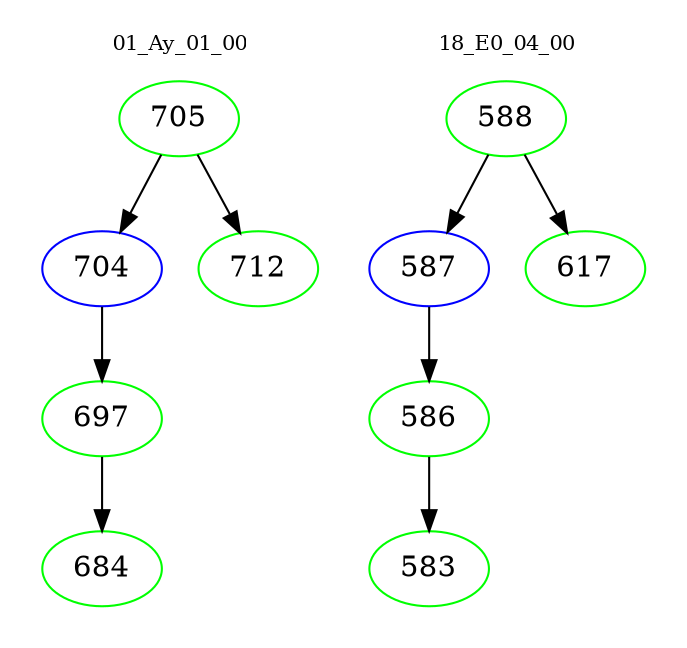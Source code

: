 digraph{
subgraph cluster_0 {
color = white
label = "01_Ay_01_00";
fontsize=10;
T0_705 [label="705", color="green"]
T0_705 -> T0_704 [color="black"]
T0_704 [label="704", color="blue"]
T0_704 -> T0_697 [color="black"]
T0_697 [label="697", color="green"]
T0_697 -> T0_684 [color="black"]
T0_684 [label="684", color="green"]
T0_705 -> T0_712 [color="black"]
T0_712 [label="712", color="green"]
}
subgraph cluster_1 {
color = white
label = "18_E0_04_00";
fontsize=10;
T1_588 [label="588", color="green"]
T1_588 -> T1_587 [color="black"]
T1_587 [label="587", color="blue"]
T1_587 -> T1_586 [color="black"]
T1_586 [label="586", color="green"]
T1_586 -> T1_583 [color="black"]
T1_583 [label="583", color="green"]
T1_588 -> T1_617 [color="black"]
T1_617 [label="617", color="green"]
}
}

